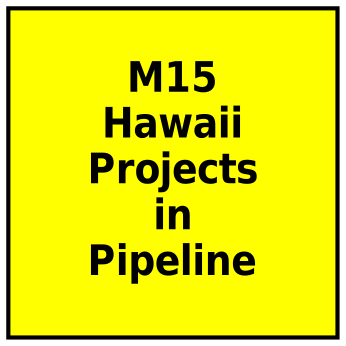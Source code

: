 digraph dependencies {
layers="one:two:three";
outputorder="edgesfirst";
nodesep=0.75;
M15_Hawaii_Projects_in_Pipeline [layer="two"] [style="filled"] [height="2.2"] [shape="box"] [fontsize="20"] [fillcolor="yellow"] [fontname="Helvetica-Narrow-Bold"] [fixedsize="true"] [label="M15\nHawaii\nProjects\nin\nPipeline"] [width="2.2"] [penwidth="2"];
}